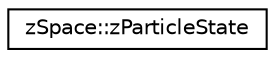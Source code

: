 digraph "Graphical Class Hierarchy"
{
 // LATEX_PDF_SIZE
  edge [fontname="Helvetica",fontsize="10",labelfontname="Helvetica",labelfontsize="10"];
  node [fontname="Helvetica",fontsize="10",shape=record];
  rankdir="LR";
  Node0 [label="zSpace::zParticleState",height=0.2,width=0.4,color="black", fillcolor="white", style="filled",URL="$structz_space_1_1z_particle_state.html",tooltip="A struct to store the postion and velocity of the particle."];
}

